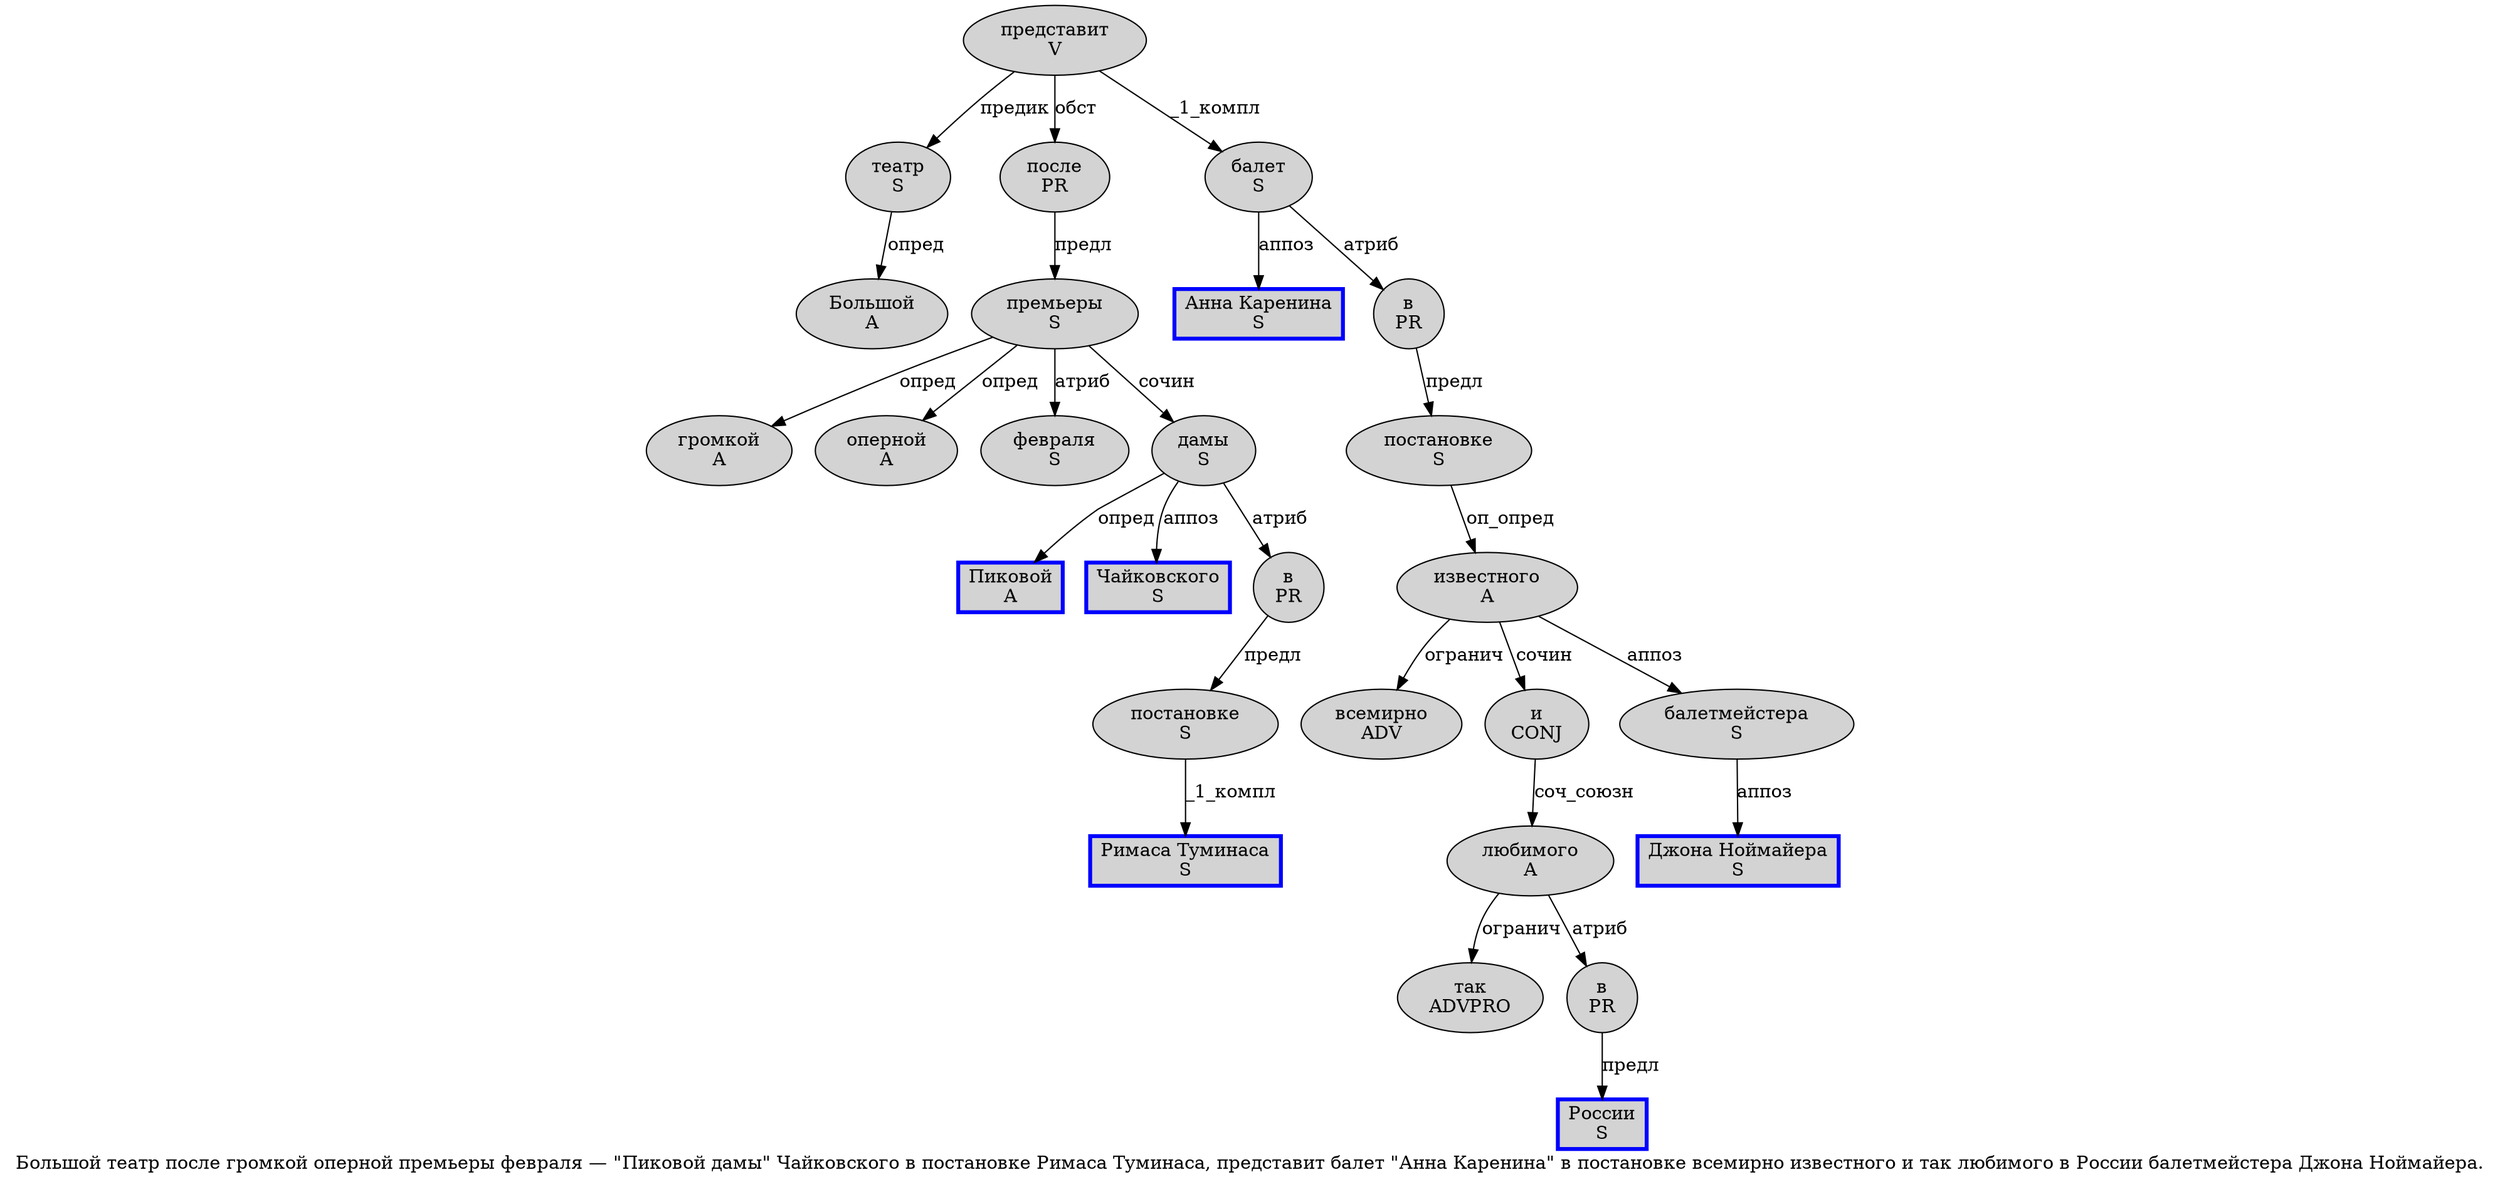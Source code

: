 digraph SENTENCE_112 {
	graph [label="Большой театр после громкой оперной премьеры февраля — \"Пиковой дамы\" Чайковского в постановке Римаса Туминаса, представит балет \"Анна Каренина\" в постановке всемирно известного и так любимого в России балетмейстера Джона Ноймайера."]
	node [style=filled]
		0 [label="Большой
A" color="" fillcolor=lightgray penwidth=1 shape=ellipse]
		1 [label="театр
S" color="" fillcolor=lightgray penwidth=1 shape=ellipse]
		2 [label="после
PR" color="" fillcolor=lightgray penwidth=1 shape=ellipse]
		3 [label="громкой
A" color="" fillcolor=lightgray penwidth=1 shape=ellipse]
		4 [label="оперной
A" color="" fillcolor=lightgray penwidth=1 shape=ellipse]
		5 [label="премьеры
S" color="" fillcolor=lightgray penwidth=1 shape=ellipse]
		6 [label="февраля
S" color="" fillcolor=lightgray penwidth=1 shape=ellipse]
		9 [label="Пиковой
A" color=blue fillcolor=lightgray penwidth=3 shape=box]
		10 [label="дамы
S" color="" fillcolor=lightgray penwidth=1 shape=ellipse]
		12 [label="Чайковского
S" color=blue fillcolor=lightgray penwidth=3 shape=box]
		13 [label="в
PR" color="" fillcolor=lightgray penwidth=1 shape=ellipse]
		14 [label="постановке
S" color="" fillcolor=lightgray penwidth=1 shape=ellipse]
		15 [label="Римаса Туминаса
S" color=blue fillcolor=lightgray penwidth=3 shape=box]
		17 [label="представит
V" color="" fillcolor=lightgray penwidth=1 shape=ellipse]
		18 [label="балет
S" color="" fillcolor=lightgray penwidth=1 shape=ellipse]
		20 [label="Анна Каренина
S" color=blue fillcolor=lightgray penwidth=3 shape=box]
		22 [label="в
PR" color="" fillcolor=lightgray penwidth=1 shape=ellipse]
		23 [label="постановке
S" color="" fillcolor=lightgray penwidth=1 shape=ellipse]
		24 [label="всемирно
ADV" color="" fillcolor=lightgray penwidth=1 shape=ellipse]
		25 [label="известного
A" color="" fillcolor=lightgray penwidth=1 shape=ellipse]
		26 [label="и
CONJ" color="" fillcolor=lightgray penwidth=1 shape=ellipse]
		27 [label="так
ADVPRO" color="" fillcolor=lightgray penwidth=1 shape=ellipse]
		28 [label="любимого
A" color="" fillcolor=lightgray penwidth=1 shape=ellipse]
		29 [label="в
PR" color="" fillcolor=lightgray penwidth=1 shape=ellipse]
		30 [label="России
S" color=blue fillcolor=lightgray penwidth=3 shape=box]
		31 [label="балетмейстера
S" color="" fillcolor=lightgray penwidth=1 shape=ellipse]
		32 [label="Джона Ноймайера
S" color=blue fillcolor=lightgray penwidth=3 shape=box]
			10 -> 9 [label="опред"]
			10 -> 12 [label="аппоз"]
			10 -> 13 [label="атриб"]
			28 -> 27 [label="огранич"]
			28 -> 29 [label="атриб"]
			18 -> 20 [label="аппоз"]
			18 -> 22 [label="атриб"]
			26 -> 28 [label="соч_союзн"]
			5 -> 3 [label="опред"]
			5 -> 4 [label="опред"]
			5 -> 6 [label="атриб"]
			5 -> 10 [label="сочин"]
			13 -> 14 [label="предл"]
			22 -> 23 [label="предл"]
			23 -> 25 [label="оп_опред"]
			1 -> 0 [label="опред"]
			31 -> 32 [label="аппоз"]
			14 -> 15 [label="_1_компл"]
			17 -> 1 [label="предик"]
			17 -> 2 [label="обст"]
			17 -> 18 [label="_1_компл"]
			2 -> 5 [label="предл"]
			25 -> 24 [label="огранич"]
			25 -> 26 [label="сочин"]
			25 -> 31 [label="аппоз"]
			29 -> 30 [label="предл"]
}